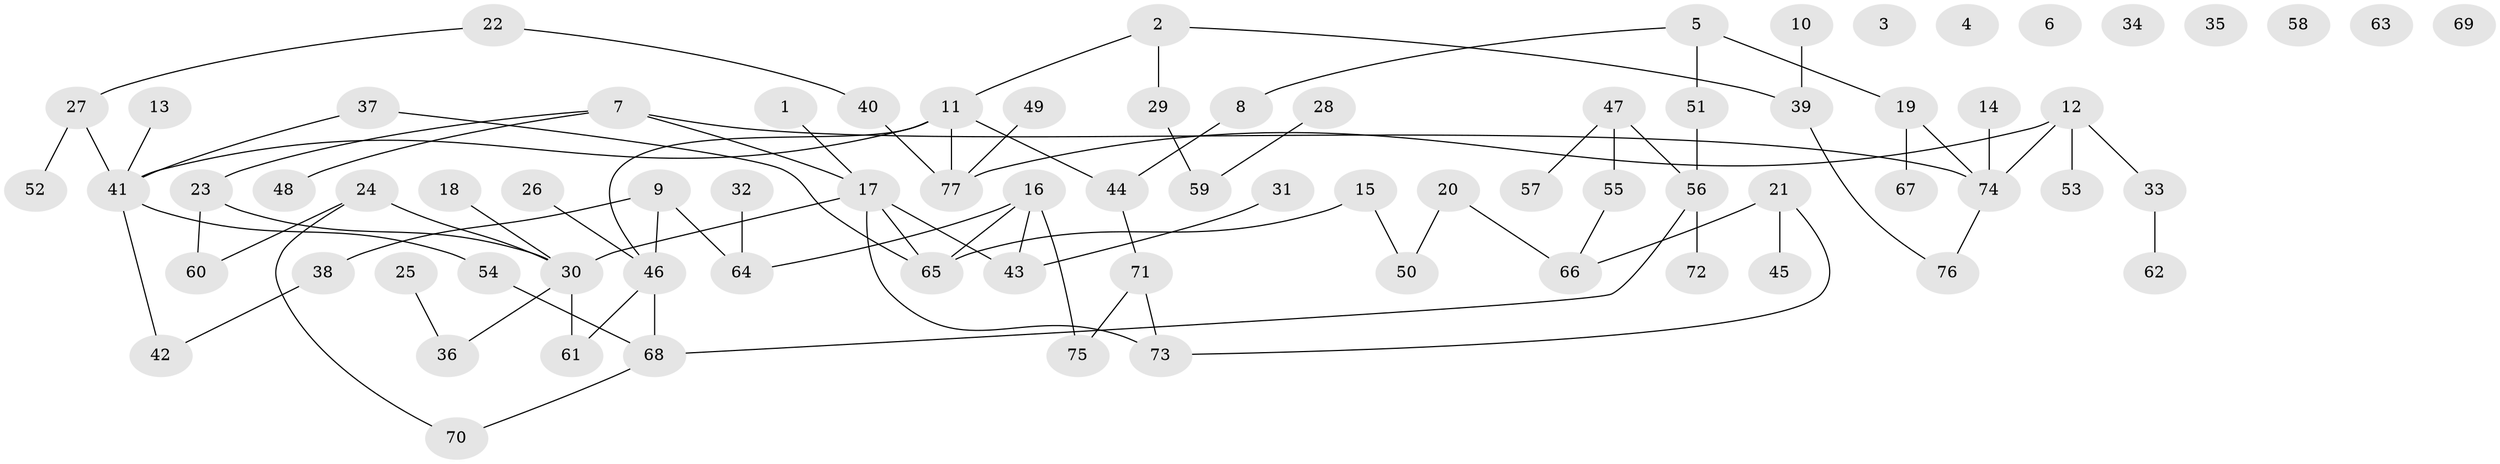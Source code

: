 // Generated by graph-tools (version 1.1) at 2025/49/03/09/25 03:49:08]
// undirected, 77 vertices, 85 edges
graph export_dot {
graph [start="1"]
  node [color=gray90,style=filled];
  1;
  2;
  3;
  4;
  5;
  6;
  7;
  8;
  9;
  10;
  11;
  12;
  13;
  14;
  15;
  16;
  17;
  18;
  19;
  20;
  21;
  22;
  23;
  24;
  25;
  26;
  27;
  28;
  29;
  30;
  31;
  32;
  33;
  34;
  35;
  36;
  37;
  38;
  39;
  40;
  41;
  42;
  43;
  44;
  45;
  46;
  47;
  48;
  49;
  50;
  51;
  52;
  53;
  54;
  55;
  56;
  57;
  58;
  59;
  60;
  61;
  62;
  63;
  64;
  65;
  66;
  67;
  68;
  69;
  70;
  71;
  72;
  73;
  74;
  75;
  76;
  77;
  1 -- 17;
  2 -- 11;
  2 -- 29;
  2 -- 39;
  5 -- 8;
  5 -- 19;
  5 -- 51;
  7 -- 17;
  7 -- 23;
  7 -- 48;
  7 -- 74;
  8 -- 44;
  9 -- 38;
  9 -- 46;
  9 -- 64;
  10 -- 39;
  11 -- 41;
  11 -- 44;
  11 -- 46;
  11 -- 77;
  12 -- 33;
  12 -- 53;
  12 -- 74;
  12 -- 77;
  13 -- 41;
  14 -- 74;
  15 -- 50;
  15 -- 65;
  16 -- 43;
  16 -- 64;
  16 -- 65;
  16 -- 75;
  17 -- 30;
  17 -- 43;
  17 -- 65;
  17 -- 73;
  18 -- 30;
  19 -- 67;
  19 -- 74;
  20 -- 50;
  20 -- 66;
  21 -- 45;
  21 -- 66;
  21 -- 73;
  22 -- 27;
  22 -- 40;
  23 -- 30;
  23 -- 60;
  24 -- 30;
  24 -- 60;
  24 -- 70;
  25 -- 36;
  26 -- 46;
  27 -- 41;
  27 -- 52;
  28 -- 59;
  29 -- 59;
  30 -- 36;
  30 -- 61;
  31 -- 43;
  32 -- 64;
  33 -- 62;
  37 -- 41;
  37 -- 65;
  38 -- 42;
  39 -- 76;
  40 -- 77;
  41 -- 42;
  41 -- 54;
  44 -- 71;
  46 -- 61;
  46 -- 68;
  47 -- 55;
  47 -- 56;
  47 -- 57;
  49 -- 77;
  51 -- 56;
  54 -- 68;
  55 -- 66;
  56 -- 68;
  56 -- 72;
  68 -- 70;
  71 -- 73;
  71 -- 75;
  74 -- 76;
}

